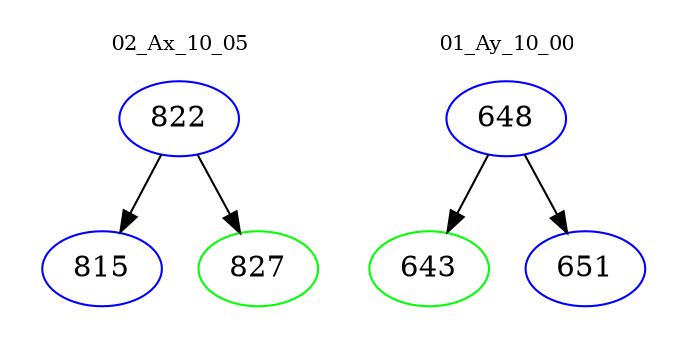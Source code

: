 digraph{
subgraph cluster_0 {
color = white
label = "02_Ax_10_05";
fontsize=10;
T0_822 [label="822", color="blue"]
T0_822 -> T0_815 [color="black"]
T0_815 [label="815", color="blue"]
T0_822 -> T0_827 [color="black"]
T0_827 [label="827", color="green"]
}
subgraph cluster_1 {
color = white
label = "01_Ay_10_00";
fontsize=10;
T1_648 [label="648", color="blue"]
T1_648 -> T1_643 [color="black"]
T1_643 [label="643", color="green"]
T1_648 -> T1_651 [color="black"]
T1_651 [label="651", color="blue"]
}
}
